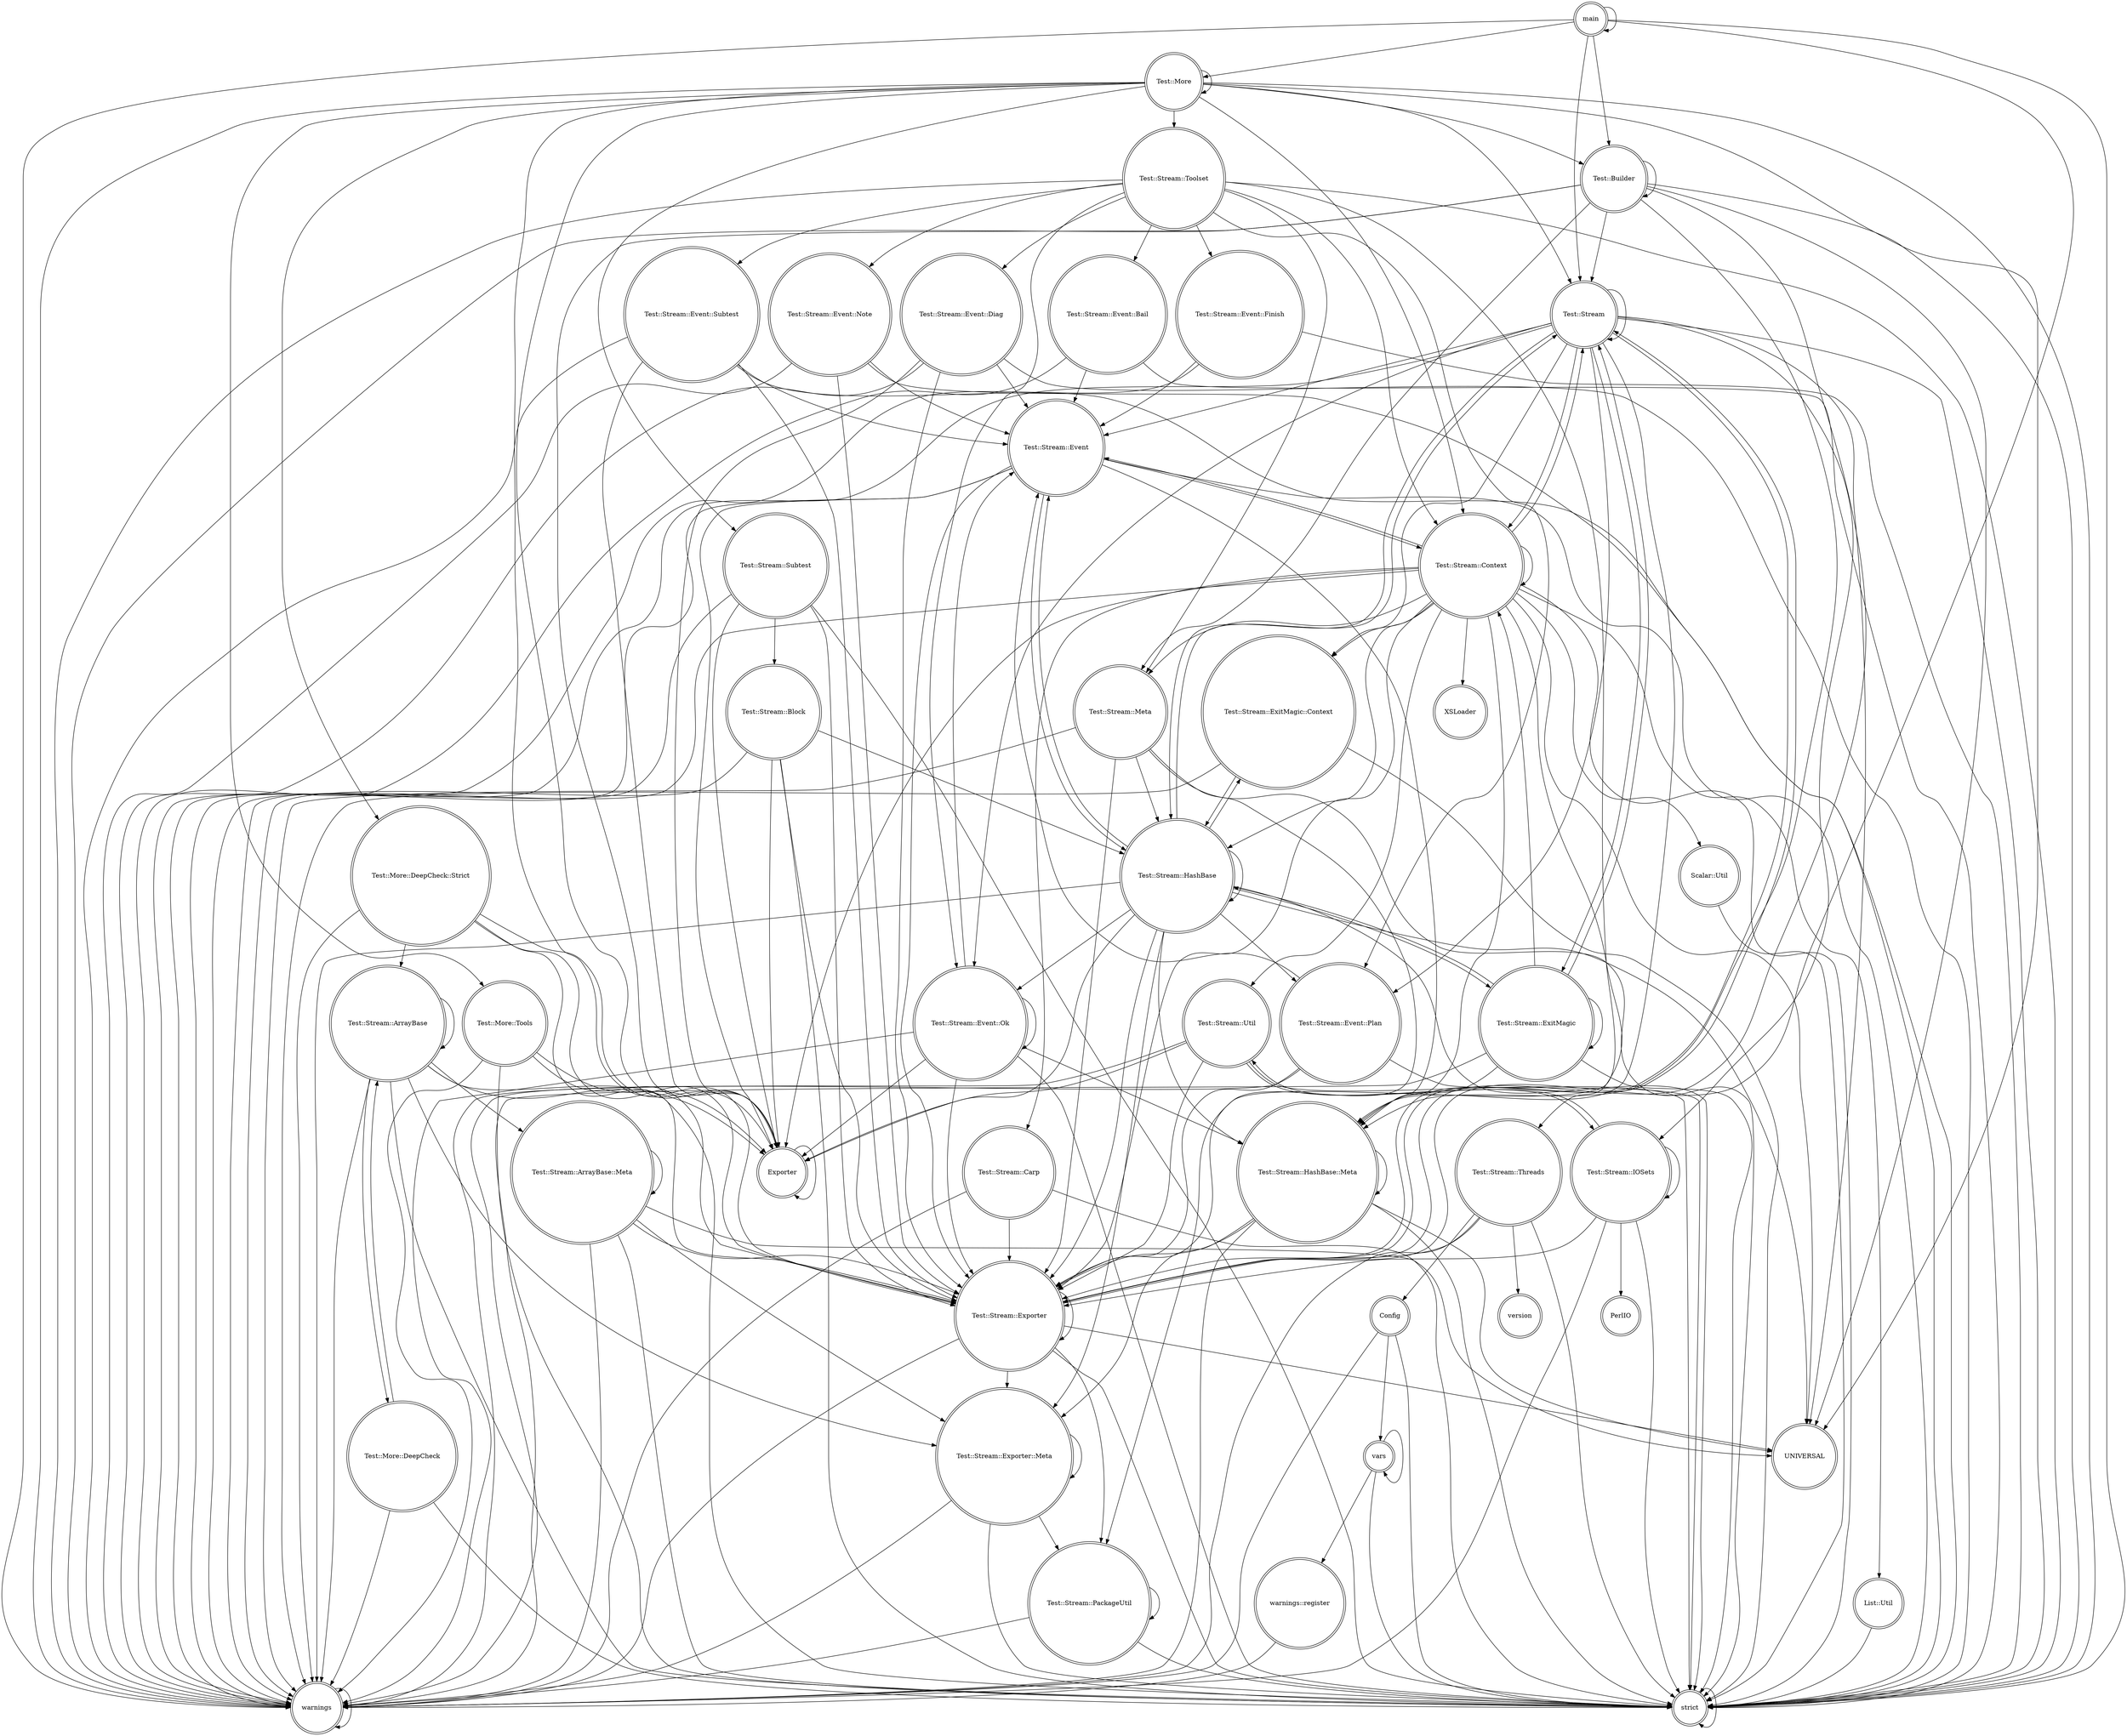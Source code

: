 digraph {
graph [overlap=false]
node [shape=doublecircle];
"Test::Stream" -> "Test::Stream::Event";
"Test::Stream::Context" -> "Test::Stream::HashBase";
"Test::Stream::HashBase" -> "Test::Stream::Event::Ok";
"Scalar::Util" -> "strict";
"Test::Stream::ArrayBase" -> "Test::Stream::Exporter";
"Test::Stream::Event" -> "warnings";
"Test::Stream::ExitMagic" -> "Test::Stream::HashBase::Meta";
"Test::More::DeepCheck::Strict" -> "warnings";
"Test::Stream::Event::Note" -> "warnings";
"Test::Stream::Toolset" -> "Test::Stream::Event::Finish";
"Test::Stream::Event::Diag" -> "warnings";
"Test::Stream::Context" -> "Scalar::Util";
"Test::Stream::IOSets" -> "Test::Stream::IOSets";
"Test::Stream::Toolset" -> "Test::Stream::Event::Plan";
"Test::More::DeepCheck" -> "Test::Stream::ArrayBase";
"Test::Stream::Context" -> "List::Util";
"Test::Stream::Event" -> "Exporter";
"Test::Stream::Event::Bail" -> "strict";
"Test::Stream::Util" -> "Test::Stream::Exporter";
"Test::Stream::Event::Finish" -> "strict";
"Test::Stream::Context" -> "warnings";
"Test::Stream::Exporter" -> "Test::Stream";
"Test::More" -> "Test::Stream";
"Test::More" -> "warnings";
"Test::Stream::Event::Bail" -> "Test::Stream::Event";
"Test::Stream::Context" -> "Test::Stream::Exporter";
"Test::Stream::Exporter" -> "Test::Stream::PackageUtil";
"Test::Builder" -> "Test::Stream::Exporter";
"vars" -> "strict";
"Test::Stream::Context" -> "Exporter";
"Test::Stream::ExitMagic" -> "Test::Stream::ExitMagic";
"Test::Stream::Subtest" -> "Exporter";
"Config" -> "strict";
"Test::Stream::Util" -> "Exporter";
"Test::Stream::HashBase" -> "Test::Stream::Exporter";
"Test::Stream::Exporter" -> "Test::Stream::Exporter::Meta";
"Test::Stream::Threads" -> "Test::Stream::Exporter";
"Test::Stream::Subtest" -> "Test::Stream::Exporter";
"Test::Stream::Threads" -> "strict";
"Test::More" -> "Test::More::DeepCheck::Strict";
"Test::Stream::Block" -> "Exporter";
"Test::More::Tools" -> "Test::Stream::Exporter";
"Test::Stream::Event::Finish" -> "Test::Stream::Event";
"Test::Stream::Exporter::Meta" -> "strict";
"Test::Stream::Event::Plan" -> "strict";
"Test::Stream::Exporter" -> "Test::Stream::Exporter";
"Test::Stream::Util" -> "warnings";
"Test::Stream::Toolset" -> "warnings";
"Test::Stream" -> "UNIVERSAL";
"Test::Stream::Context" -> "Test::Stream";
"Test::More" -> "Exporter";
"Test::Stream::Exporter::Meta" -> "Test::Stream::Exporter::Meta";
"Test::Builder" -> "Test::Builder";
"Test::Stream::Threads" -> "version";
"Test::Stream::Toolset" -> "Test::Stream::Context";
"main" -> "main";
"Test::Stream::Event" -> "Test::Stream::HashBase::Meta";
"Test::Stream::Carp" -> "Test::Stream::Exporter";
"Test::Stream" -> "Test::Stream::IOSets";
"Test::Stream::HashBase" -> "Test::Stream::HashBase";
"Test::Stream::ArrayBase" -> "Exporter";
"Test::Stream::Meta" -> "strict";
"Exporter" -> "Exporter";
"Test::Stream::Toolset" -> "strict";
"Test::Stream::Context" -> "Test::Stream::Util";
"Test::Stream::ExitMagic" -> "Test::Stream::Context";
"Test::Stream::HashBase" -> "Test::Stream::ExitMagic::Context";
"Test::Stream::Subtest" -> "warnings";
"Test::Stream::ArrayBase" -> "Test::Stream::Exporter::Meta";
"Config" -> "vars";
"main" -> "Test::Builder";
"Test::Stream::Block" -> "Test::Stream::HashBase";
"Test::Stream::HashBase::Meta" -> "Test::Stream::Exporter";
"Test::More" -> "Test::More";
"Test::Stream::Exporter::Meta" -> "Test::Stream::PackageUtil";
"strict" -> "strict";
"Test::Stream::Event::Plan" -> "Test::Stream::Event";
"Test::Stream::ExitMagic::Context" -> "Test::Stream::HashBase";
"Test::Builder" -> "Test::Stream::HashBase::Meta";
"Test::More::Tools" -> "strict";
"Test::Stream::IOSets" -> "Test::Stream::Exporter";
"Test::More::Tools" -> "warnings";
"Test::Stream::Meta" -> "Test::Stream::Exporter";
"Test::More::DeepCheck::Strict" -> "Test::Stream::ArrayBase";
"Test::Stream" -> "strict";
"Test::Stream::Event::Subtest" -> "warnings";
"Test::Stream::ArrayBase::Meta" -> "strict";
"Test::Stream::Event::Bail" -> "warnings";
"Test::Stream::ArrayBase::Meta" -> "Test::Stream::ArrayBase::Meta";
"Test::Stream::Event" -> "Test::Stream::HashBase";
"Test::Stream::Threads" -> "Config";
"Test::Stream::Context" -> "Test::Stream::Meta";
"Test::Stream::Meta" -> "Test::Stream::PackageUtil";
"Test::Stream" -> "warnings";
"Test::Stream::Event::Diag" -> "Test::Stream::Exporter";
"Test::Stream::HashBase" -> "Test::Stream";
"Test::Stream::Context" -> "Test::Stream::HashBase::Meta";
"Test::More::DeepCheck" -> "strict";
"Test::More" -> "Test::Builder";
"Test::Stream::ArrayBase" -> "Test::More::DeepCheck";
"Test::Stream::Subtest" -> "Test::Stream::Block";
"Test::Stream::ArrayBase::Meta" -> "UNIVERSAL";
"Test::Stream::Event::Finish" -> "warnings";
"Test::More" -> "UNIVERSAL";
"Test::Stream::Event::Subtest" -> "Test::Stream::Exporter";
"Test::Stream::HashBase" -> "Test::Stream::HashBase::Meta";
"Test::More" -> "Test::Stream::Subtest";
"Test::Stream::HashBase::Meta" -> "warnings";
"Test::Stream::Event::Note" -> "Test::Stream::Event";
"Test::Stream::ExitMagic" -> "warnings";
"Test::Stream::Event::Subtest" -> "Exporter";
"Test::Stream::Event::Subtest" -> "Test::Stream::Event";
"Test::Stream::Block" -> "Test::Stream::Exporter";
"Test::More::DeepCheck::Strict" -> "strict";
"Test::Stream::ArrayBase" -> "strict";
"Test::More" -> "strict";
"Test::Stream::HashBase" -> "UNIVERSAL";
"Test::Stream::Context" -> "Test::Stream::Context";
"Test::Builder" -> "UNIVERSAL";
"Test::Stream::Context" -> "XSLoader";
"Test::More::DeepCheck::Strict" -> "Exporter";
"Test::More::Tools" -> "Exporter";
"warnings" -> "warnings";
"Test::Stream::ArrayBase::Meta" -> "Test::Stream::Exporter";
"Test::Stream::PackageUtil" -> "Test::Stream::PackageUtil";
"List::Util" -> "strict";
"Test::Stream::Event::Ok" -> "Test::Stream::Event";
"Test::Stream::HashBase" -> "Test::Stream::Event";
"vars" -> "vars";
"Test::Stream::Exporter" -> "warnings";
"Test::Stream::IOSets" -> "PerlIO";
"Test::Stream::IOSets" -> "strict";
"Test::Stream::IOSets" -> "warnings";
"Test::Builder" -> "warnings";
"Test::Stream::Event::Ok" -> "Exporter";
"main" -> "Test::More";
"Test::Stream::Toolset" -> "Test::Stream::Meta";
"Test::Stream::PackageUtil" -> "strict";
"Test::Stream::Carp" -> "strict";
"Test::Stream::HashBase" -> "Exporter";
"Test::Stream" -> "Test::Stream::HashBase::Meta";
"warnings::register" -> "warnings";
"Test::Stream" -> "Test::Stream";
"Test::Stream" -> "Test::Stream::ExitMagic";
"Test::More" -> "Test::Stream::Toolset";
"Test::Stream::Event::Plan" -> "Test::Stream::Exporter";
"main" -> "strict";
"Test::Stream" -> "Test::Stream::ExitMagic::Context";
"Test::Builder" -> "Exporter";
"Test::Stream::Event::Ok" -> "Test::Stream::Exporter";
"Test::More" -> "Test::Stream::Context";
"Test::Stream::Meta" -> "Test::Stream::HashBase";
"Test::Stream::Event" -> "Test::Stream::Exporter";
"main" -> "Test::Stream::Exporter";
"Test::Stream::Context" -> "Test::Stream::Carp";
"Test::Stream::Exporter" -> "UNIVERSAL";
"vars" -> "warnings::register";
"Test::Stream::Event::Ok" -> "strict";
"Test::Stream::Exporter" -> "strict";
"Test::Stream::Context" -> "strict";
"Test::Stream::Toolset" -> "Test::Stream::Exporter";
"Test::Stream::Util" -> "strict";
"Test::Stream::ExitMagic" -> "Test::Stream::HashBase";
"Test::Stream::Event::Note" -> "strict";
"Test::Stream::Event::Note" -> "Test::Stream::Exporter";
"Test::Stream::ArrayBase::Meta" -> "Test::Stream::Exporter::Meta";
"Test::Stream::HashBase" -> "warnings";
"Test::Stream::Event::Ok" -> "Test::Stream::HashBase::Meta";
"Test::Builder" -> "Test::Stream::Meta";
"Test::Stream::Util" -> "Test::Stream::IOSets";
"Test::Stream::Context" -> "Test::Stream::Threads";
"Test::Stream::ArrayBase" -> "Test::Stream::ArrayBase";
"Test::More::DeepCheck::Strict" -> "Test::Stream::Exporter";
"Test::Stream" -> "Test::Stream::Event::Plan";
"Test::Stream::ExitMagic" -> "Test::Stream";
"Test::Stream::Event::Plan" -> "warnings";
"Test::Stream::ArrayBase::Meta" -> "warnings";
"Test::Stream::HashBase" -> "Test::Stream::ExitMagic";
"Test::Stream::Block" -> "warnings";
"Test::Builder" -> "strict";
"Test::Stream::Context" -> "UNIVERSAL";
"Test::Stream::HashBase::Meta" -> "Test::Stream::Exporter::Meta";
"Test::Stream::PackageUtil" -> "warnings";
"Test::Stream::Exporter::Meta" -> "warnings";
"Test::Stream::Event::Ok" -> "warnings";
"Test::Stream::HashBase" -> "strict";
"Test::Stream" -> "Test::Stream::Context";
"Test::Stream::Event" -> "Test::Stream::Context";
"Test::Stream::Toolset" -> "Test::Stream::Event::Note";
"Test::Stream::HashBase::Meta" -> "UNIVERSAL";
"Test::Stream::ArrayBase" -> "Test::Stream::ArrayBase::Meta";
"Test::Stream::Event::Diag" -> "Test::Stream::Event";
"Test::Stream::ExitMagic::Context" -> "warnings";
"Test::Stream::Context" -> "Test::Stream::Event";
"Test::More" -> "Test::Stream::Exporter";
"Test::Stream::Meta" -> "warnings";
"Test::Stream::HashBase::Meta" -> "Test::Stream::HashBase::Meta";
"Test::Stream::ExitMagic::Context" -> "strict";
"Test::Stream::Event::Subtest" -> "strict";
"Test::Stream" -> "Test::Stream::Exporter";
"Test::Stream::Threads" -> "warnings";
"Test::More::DeepCheck" -> "warnings";
"Test::Stream::Block" -> "strict";
"Test::Stream" -> "Test::Stream::Event::Ok";
"Test::Stream::ExitMagic" -> "strict";
"Test::Stream::Event::Ok" -> "Test::Stream::Event::Ok";
"Test::More" -> "Test::More::Tools";
"Test::Stream::Toolset" -> "Test::Stream::Event::Ok";
"Test::Stream" -> "Test::Stream::HashBase";
"Test::Stream::HashBase" -> "Test::Stream::Event::Plan";
"Test::Stream::ArrayBase" -> "warnings";
"Test::Stream::Context" -> "Test::Stream::ExitMagic::Context";
"Test::Stream::Subtest" -> "strict";
"Test::Builder" -> "Test::Stream";
"main" -> "Test::Stream";
"Test::Stream::Carp" -> "warnings";
"main" -> "warnings";
"Test::Stream::Toolset" -> "Test::Stream::Event::Bail";
"Test::Stream::HashBase::Meta" -> "strict";
"Test::Stream::Event" -> "strict";
"Test::Stream::Toolset" -> "Test::Stream::Event::Diag";
"Test::Stream::HashBase" -> "Test::Stream::Exporter::Meta";
"Test::Stream::Event::Diag" -> "Exporter";
"Config" -> "warnings";
"Test::Stream::Toolset" -> "Test::Stream::Event::Subtest";
"Test::Stream::Event::Diag" -> "strict";
"Test::Stream::IOSets" -> "Test::Stream::Util";
}
